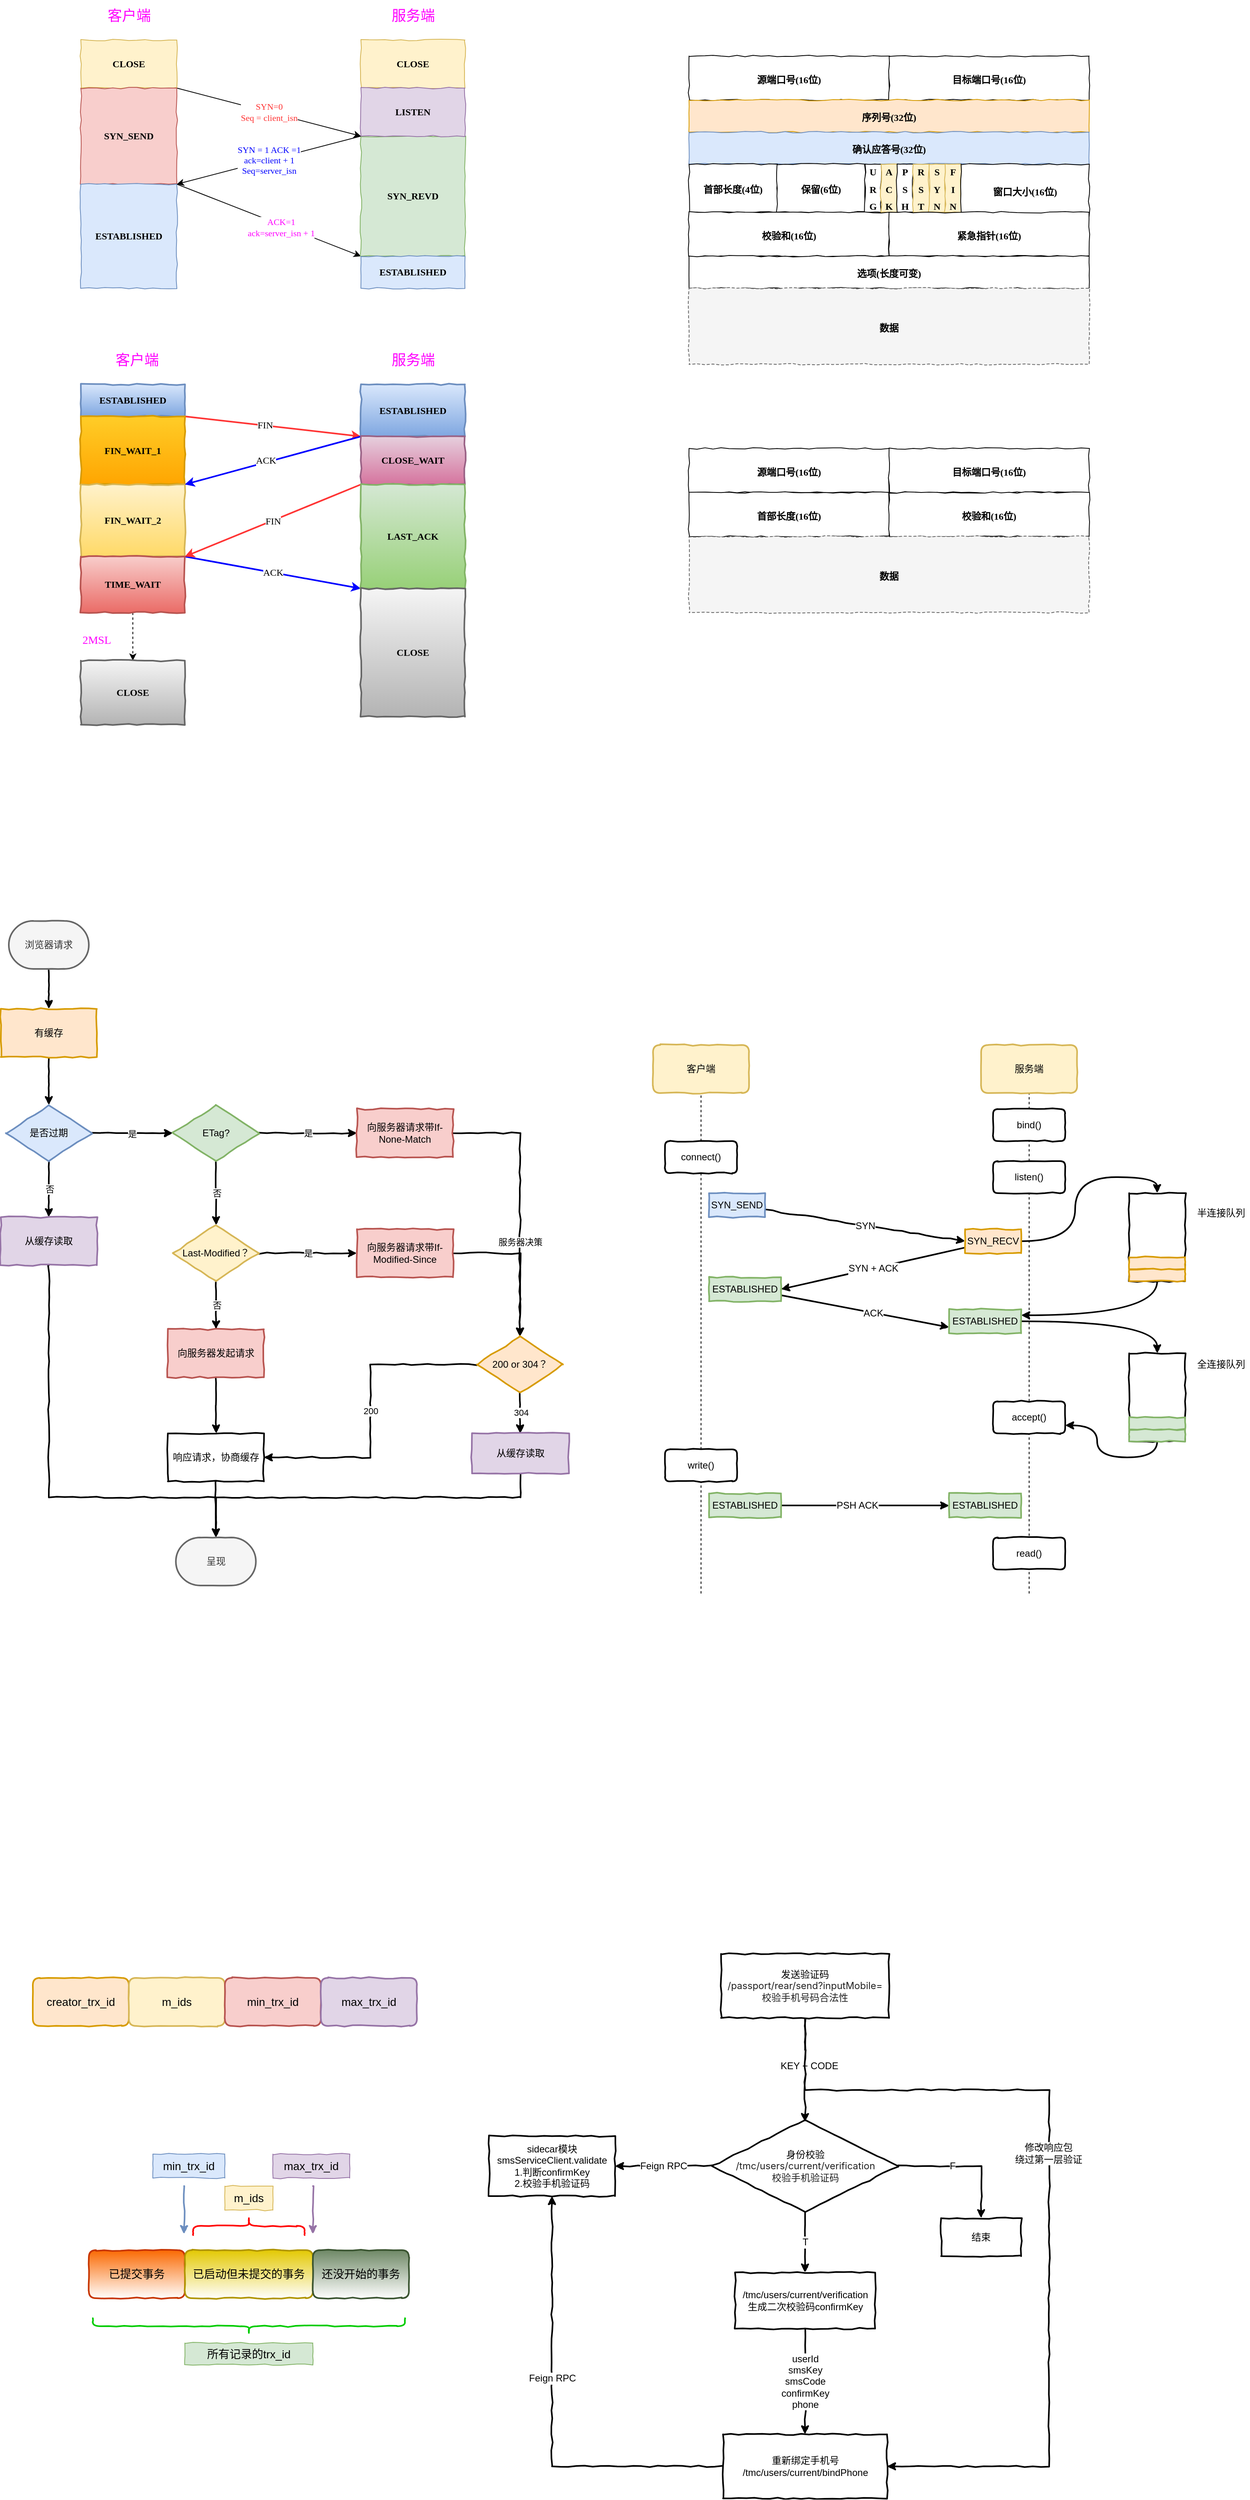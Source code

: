 <mxfile version="20.8.5" type="github">
  <diagram id="wpnwCKBw_cfsAzz8YiA_" name="第 1 页">
    <mxGraphModel dx="1562" dy="957" grid="1" gridSize="10" guides="1" tooltips="1" connect="1" arrows="1" fold="1" page="1" pageScale="1" pageWidth="827" pageHeight="1169" math="0" shadow="0">
      <root>
        <mxCell id="0" />
        <mxCell id="1" parent="0" />
        <mxCell id="eRukNORHkX7waIxp_HxT-9" value="&lt;font color=&quot;#ff3333&quot;&gt;SYN=0&lt;br&gt;Seq = client_isn&lt;/font&gt;" style="rounded=0;orthogonalLoop=1;jettySize=auto;html=1;exitX=1;exitY=1;exitDx=0;exitDy=0;entryX=0;entryY=1;entryDx=0;entryDy=0;fontFamily=Comic Sans MS;" parent="1" source="eRukNORHkX7waIxp_HxT-1" target="eRukNORHkX7waIxp_HxT-7" edge="1">
          <mxGeometry relative="1" as="geometry" />
        </mxCell>
        <mxCell id="eRukNORHkX7waIxp_HxT-1" value="&lt;font face=&quot;Comic Sans MS&quot;&gt;&lt;b&gt;CLOSE&lt;/b&gt;&lt;/font&gt;" style="rounded=0;whiteSpace=wrap;html=1;comic=1;fillColor=#fff2cc;strokeColor=#d6b656;" parent="1" vertex="1">
          <mxGeometry x="150" y="100" width="120" height="60" as="geometry" />
        </mxCell>
        <mxCell id="eRukNORHkX7waIxp_HxT-3" value="&lt;font face=&quot;Comic Sans MS&quot;&gt;&lt;b&gt;SYN_SEND&lt;/b&gt;&lt;/font&gt;" style="rounded=0;whiteSpace=wrap;html=1;comic=1;fillColor=#f8cecc;strokeColor=#b85450;" parent="1" vertex="1">
          <mxGeometry x="150" y="160" width="120" height="120" as="geometry" />
        </mxCell>
        <mxCell id="eRukNORHkX7waIxp_HxT-11" style="edgeStyle=none;rounded=0;orthogonalLoop=1;jettySize=auto;html=1;exitX=1;exitY=0;exitDx=0;exitDy=0;entryX=0;entryY=0;entryDx=0;entryDy=0;fontFamily=Comic Sans MS;" parent="1" source="eRukNORHkX7waIxp_HxT-4" target="eRukNORHkX7waIxp_HxT-8" edge="1">
          <mxGeometry relative="1" as="geometry" />
        </mxCell>
        <mxCell id="eRukNORHkX7waIxp_HxT-12" value="&lt;font color=&quot;#ff00ff&quot;&gt;ACK=1&lt;br&gt;ack=server_isn + 1&lt;/font&gt;" style="edgeLabel;html=1;align=center;verticalAlign=middle;resizable=0;points=[];fontFamily=Comic Sans MS;" parent="eRukNORHkX7waIxp_HxT-11" vertex="1" connectable="0">
          <mxGeometry x="0.132" y="-3" relative="1" as="geometry">
            <mxPoint as="offset" />
          </mxGeometry>
        </mxCell>
        <mxCell id="eRukNORHkX7waIxp_HxT-4" value="&lt;font face=&quot;Comic Sans MS&quot;&gt;&lt;b&gt;ESTABLISHED&lt;/b&gt;&lt;/font&gt;" style="rounded=0;whiteSpace=wrap;html=1;comic=1;fillColor=#dae8fc;strokeColor=#6c8ebf;" parent="1" vertex="1">
          <mxGeometry x="150" y="280" width="120" height="130" as="geometry" />
        </mxCell>
        <mxCell id="eRukNORHkX7waIxp_HxT-5" value="&lt;font face=&quot;Comic Sans MS&quot;&gt;&lt;b&gt;CLOSE&lt;/b&gt;&lt;/font&gt;" style="rounded=0;whiteSpace=wrap;html=1;comic=1;fillColor=#fff2cc;strokeColor=#d6b656;" parent="1" vertex="1">
          <mxGeometry x="500" y="100" width="130" height="60" as="geometry" />
        </mxCell>
        <mxCell id="eRukNORHkX7waIxp_HxT-6" value="&lt;font face=&quot;Comic Sans MS&quot;&gt;&lt;b&gt;SYN_REVD&lt;/b&gt;&lt;/font&gt;" style="rounded=0;whiteSpace=wrap;html=1;comic=1;fillColor=#d5e8d4;strokeColor=#82b366;" parent="1" vertex="1">
          <mxGeometry x="500" y="220" width="130" height="150" as="geometry" />
        </mxCell>
        <mxCell id="eRukNORHkX7waIxp_HxT-10" value="&lt;font color=&quot;#0000ff&quot;&gt;SYN = 1 ACK =1&lt;br&gt;ack=client + 1&lt;br&gt;Seq=server_isn&lt;/font&gt;" style="edgeStyle=none;rounded=0;orthogonalLoop=1;jettySize=auto;html=1;exitX=0;exitY=1;exitDx=0;exitDy=0;entryX=1;entryY=0;entryDx=0;entryDy=0;fontFamily=Comic Sans MS;" parent="1" source="eRukNORHkX7waIxp_HxT-7" target="eRukNORHkX7waIxp_HxT-4" edge="1">
          <mxGeometry relative="1" as="geometry" />
        </mxCell>
        <mxCell id="eRukNORHkX7waIxp_HxT-7" value="&lt;font face=&quot;Comic Sans MS&quot;&gt;&lt;b&gt;LISTEN&lt;/b&gt;&lt;/font&gt;" style="rounded=0;whiteSpace=wrap;html=1;comic=1;fillColor=#e1d5e7;strokeColor=#9673a6;" parent="1" vertex="1">
          <mxGeometry x="500" y="160" width="130" height="60" as="geometry" />
        </mxCell>
        <mxCell id="eRukNORHkX7waIxp_HxT-8" value="&lt;font face=&quot;Comic Sans MS&quot;&gt;&lt;b&gt;ESTABLISHED&lt;/b&gt;&lt;/font&gt;" style="rounded=0;whiteSpace=wrap;html=1;comic=1;fillColor=#dae8fc;strokeColor=#6c8ebf;" parent="1" vertex="1">
          <mxGeometry x="500" y="370" width="130" height="40" as="geometry" />
        </mxCell>
        <mxCell id="eRukNORHkX7waIxp_HxT-13" style="edgeStyle=none;rounded=0;orthogonalLoop=1;jettySize=auto;html=1;exitX=1;exitY=0.5;exitDx=0;exitDy=0;fontFamily=Comic Sans MS;" parent="1" source="eRukNORHkX7waIxp_HxT-6" target="eRukNORHkX7waIxp_HxT-6" edge="1">
          <mxGeometry relative="1" as="geometry" />
        </mxCell>
        <mxCell id="eRukNORHkX7waIxp_HxT-14" value="&lt;font style=&quot;font-size: 18px;&quot;&gt;客户端&lt;/font&gt;" style="text;html=1;align=center;verticalAlign=middle;resizable=0;points=[];autosize=1;strokeColor=none;fillColor=none;fontFamily=Comic Sans MS;fontColor=#FF00FF;" parent="1" vertex="1">
          <mxGeometry x="170" y="50" width="80" height="40" as="geometry" />
        </mxCell>
        <mxCell id="eRukNORHkX7waIxp_HxT-15" value="&lt;font style=&quot;font-size: 18px;&quot;&gt;服务端&lt;/font&gt;" style="text;html=1;align=center;verticalAlign=middle;resizable=0;points=[];autosize=1;strokeColor=none;fillColor=none;fontFamily=Comic Sans MS;fontColor=#FF00FF;" parent="1" vertex="1">
          <mxGeometry x="525" y="50" width="80" height="40" as="geometry" />
        </mxCell>
        <mxCell id="eRukNORHkX7waIxp_HxT-16" value="&lt;font color=&quot;#000000&quot;&gt;&lt;span style=&quot;font-size: 12px;&quot;&gt;&lt;b&gt;源端口号(16位)&lt;/b&gt;&lt;/span&gt;&lt;/font&gt;" style="rounded=0;whiteSpace=wrap;html=1;comic=1;fontFamily=Comic Sans MS;fontSize=18;fontColor=#FF00FF;" parent="1" vertex="1">
          <mxGeometry x="910" y="120" width="250" height="55" as="geometry" />
        </mxCell>
        <mxCell id="eRukNORHkX7waIxp_HxT-18" value="&lt;font color=&quot;#000000&quot;&gt;&lt;span style=&quot;font-size: 12px;&quot;&gt;&lt;b&gt;目标端口号(16位)&lt;/b&gt;&lt;/span&gt;&lt;/font&gt;" style="rounded=0;whiteSpace=wrap;html=1;comic=1;fontFamily=Comic Sans MS;fontSize=18;fontColor=#FF00FF;" parent="1" vertex="1">
          <mxGeometry x="1160" y="120" width="250" height="55" as="geometry" />
        </mxCell>
        <mxCell id="eRukNORHkX7waIxp_HxT-19" value="&lt;font color=&quot;#000000&quot;&gt;&lt;span style=&quot;font-size: 12px;&quot;&gt;&lt;b&gt;序列号(32位)&lt;/b&gt;&lt;/span&gt;&lt;/font&gt;" style="rounded=0;whiteSpace=wrap;html=1;comic=1;fontFamily=Comic Sans MS;fontSize=18;fillColor=#ffe6cc;strokeColor=#d79b00;" parent="1" vertex="1">
          <mxGeometry x="910" y="175" width="500" height="40" as="geometry" />
        </mxCell>
        <mxCell id="eRukNORHkX7waIxp_HxT-20" value="&lt;font color=&quot;#000000&quot;&gt;&lt;span style=&quot;font-size: 12px;&quot;&gt;&lt;b&gt;确认应答号(32位)&lt;/b&gt;&lt;/span&gt;&lt;/font&gt;" style="rounded=0;whiteSpace=wrap;html=1;comic=1;fontFamily=Comic Sans MS;fontSize=18;fillColor=#dae8fc;strokeColor=#6c8ebf;" parent="1" vertex="1">
          <mxGeometry x="910" y="215" width="500" height="40" as="geometry" />
        </mxCell>
        <mxCell id="eRukNORHkX7waIxp_HxT-21" value="&lt;font color=&quot;#000000&quot;&gt;&lt;span style=&quot;font-size: 12px;&quot;&gt;&lt;b&gt;首部长度(4位)&lt;/b&gt;&lt;/span&gt;&lt;/font&gt;" style="rounded=0;whiteSpace=wrap;html=1;comic=1;fontFamily=Comic Sans MS;fontSize=18;fontColor=#FF00FF;" parent="1" vertex="1">
          <mxGeometry x="910" y="255" width="110" height="60" as="geometry" />
        </mxCell>
        <mxCell id="eRukNORHkX7waIxp_HxT-22" value="&lt;font color=&quot;#000000&quot;&gt;&lt;span style=&quot;font-size: 12px;&quot;&gt;&lt;b&gt;保留(6位)&lt;/b&gt;&lt;/span&gt;&lt;/font&gt;" style="rounded=0;whiteSpace=wrap;html=1;comic=1;fontFamily=Comic Sans MS;fontSize=18;fontColor=#FF00FF;" parent="1" vertex="1">
          <mxGeometry x="1020" y="255" width="110" height="60" as="geometry" />
        </mxCell>
        <mxCell id="eRukNORHkX7waIxp_HxT-23" value="&lt;font color=&quot;#000000&quot;&gt;&lt;span style=&quot;font-size: 12px;&quot;&gt;&lt;b&gt;U&lt;br&gt;R&lt;br&gt;G&lt;/b&gt;&lt;/span&gt;&lt;/font&gt;" style="rounded=0;whiteSpace=wrap;html=1;comic=1;fontFamily=Comic Sans MS;fontSize=18;fontColor=#FF00FF;" parent="1" vertex="1">
          <mxGeometry x="1130" y="255" width="20" height="60" as="geometry" />
        </mxCell>
        <mxCell id="eRukNORHkX7waIxp_HxT-24" value="&lt;font color=&quot;#000000&quot;&gt;&lt;span style=&quot;font-size: 12px;&quot;&gt;&lt;b&gt;A&lt;br&gt;C&lt;br&gt;K&lt;br&gt;&lt;/b&gt;&lt;/span&gt;&lt;/font&gt;" style="rounded=0;whiteSpace=wrap;html=1;comic=1;fontFamily=Comic Sans MS;fontSize=18;fillColor=#fff2cc;strokeColor=#d6b656;" parent="1" vertex="1">
          <mxGeometry x="1150" y="255" width="20" height="60" as="geometry" />
        </mxCell>
        <mxCell id="eRukNORHkX7waIxp_HxT-25" value="&lt;font color=&quot;#000000&quot;&gt;&lt;span style=&quot;font-size: 12px;&quot;&gt;&lt;b&gt;P&lt;br&gt;S&lt;br&gt;H&lt;br&gt;&lt;/b&gt;&lt;/span&gt;&lt;/font&gt;" style="rounded=0;whiteSpace=wrap;html=1;comic=1;fontFamily=Comic Sans MS;fontSize=18;fontColor=#FF00FF;" parent="1" vertex="1">
          <mxGeometry x="1170" y="255" width="20" height="60" as="geometry" />
        </mxCell>
        <mxCell id="eRukNORHkX7waIxp_HxT-26" value="&lt;font color=&quot;#000000&quot;&gt;&lt;span style=&quot;font-size: 12px;&quot;&gt;&lt;b&gt;R&lt;br&gt;S&lt;br&gt;T&lt;br&gt;&lt;/b&gt;&lt;/span&gt;&lt;/font&gt;" style="rounded=0;whiteSpace=wrap;html=1;comic=1;fontFamily=Comic Sans MS;fontSize=18;fillColor=#fff2cc;strokeColor=#d6b656;" parent="1" vertex="1">
          <mxGeometry x="1190" y="255" width="20" height="60" as="geometry" />
        </mxCell>
        <mxCell id="eRukNORHkX7waIxp_HxT-27" value="&lt;font color=&quot;#000000&quot;&gt;&lt;span style=&quot;font-size: 12px;&quot;&gt;&lt;b&gt;S&lt;br&gt;Y&lt;br&gt;N&lt;br&gt;&lt;/b&gt;&lt;/span&gt;&lt;/font&gt;" style="rounded=0;whiteSpace=wrap;html=1;comic=1;fontFamily=Comic Sans MS;fontSize=18;fillColor=#fff2cc;strokeColor=#d6b656;" parent="1" vertex="1">
          <mxGeometry x="1210" y="255" width="20" height="60" as="geometry" />
        </mxCell>
        <mxCell id="eRukNORHkX7waIxp_HxT-28" value="&lt;font color=&quot;#000000&quot;&gt;&lt;span style=&quot;font-size: 12px;&quot;&gt;&lt;b&gt;F&lt;br&gt;I&lt;br&gt;N&lt;br&gt;&lt;/b&gt;&lt;/span&gt;&lt;/font&gt;" style="rounded=0;whiteSpace=wrap;html=1;comic=1;fontFamily=Comic Sans MS;fontSize=18;fillColor=#fff2cc;strokeColor=#d6b656;" parent="1" vertex="1">
          <mxGeometry x="1230" y="255" width="20" height="60" as="geometry" />
        </mxCell>
        <mxCell id="eRukNORHkX7waIxp_HxT-29" value="&lt;font color=&quot;#000000&quot;&gt;&lt;span style=&quot;font-size: 12px;&quot;&gt;&lt;b&gt;窗口大小(16位)&lt;/b&gt;&lt;/span&gt;&lt;/font&gt;" style="rounded=0;whiteSpace=wrap;html=1;comic=1;fontFamily=Comic Sans MS;fontSize=18;fontColor=#FF00FF;" parent="1" vertex="1">
          <mxGeometry x="1250" y="255" width="160" height="65" as="geometry" />
        </mxCell>
        <mxCell id="eRukNORHkX7waIxp_HxT-30" value="&lt;font color=&quot;#000000&quot;&gt;&lt;span style=&quot;font-size: 12px;&quot;&gt;&lt;b&gt;校验和(16位)&lt;/b&gt;&lt;/span&gt;&lt;/font&gt;" style="rounded=0;whiteSpace=wrap;html=1;comic=1;fontFamily=Comic Sans MS;fontSize=18;fontColor=#FF00FF;" parent="1" vertex="1">
          <mxGeometry x="910" y="315" width="250" height="55" as="geometry" />
        </mxCell>
        <mxCell id="eRukNORHkX7waIxp_HxT-31" value="&lt;font color=&quot;#000000&quot;&gt;&lt;span style=&quot;font-size: 12px;&quot;&gt;&lt;b&gt;紧急指针(16位)&lt;/b&gt;&lt;/span&gt;&lt;/font&gt;" style="rounded=0;whiteSpace=wrap;html=1;comic=1;fontFamily=Comic Sans MS;fontSize=18;fontColor=#FF00FF;" parent="1" vertex="1">
          <mxGeometry x="1160" y="315" width="250" height="55" as="geometry" />
        </mxCell>
        <mxCell id="eRukNORHkX7waIxp_HxT-33" value="&lt;font color=&quot;#000000&quot;&gt;&lt;span style=&quot;font-size: 12px;&quot;&gt;&lt;b&gt;选项(长度可变)&lt;/b&gt;&lt;/span&gt;&lt;/font&gt;" style="rounded=0;whiteSpace=wrap;html=1;comic=1;fontFamily=Comic Sans MS;fontSize=18;fontColor=#FF00FF;" parent="1" vertex="1">
          <mxGeometry x="910" y="370" width="500" height="40" as="geometry" />
        </mxCell>
        <mxCell id="eRukNORHkX7waIxp_HxT-34" value="&lt;font color=&quot;#000000&quot;&gt;&lt;span style=&quot;font-size: 12px;&quot;&gt;&lt;b&gt;数据&lt;/b&gt;&lt;/span&gt;&lt;/font&gt;" style="rounded=0;whiteSpace=wrap;html=1;comic=1;fontFamily=Comic Sans MS;fontSize=18;dashed=1;fillColor=#f5f5f5;strokeColor=#666666;fontColor=#333333;" parent="1" vertex="1">
          <mxGeometry x="910" y="410" width="500" height="95" as="geometry" />
        </mxCell>
        <mxCell id="eRukNORHkX7waIxp_HxT-35" value="&lt;font face=&quot;Comic Sans MS&quot;&gt;&lt;b&gt;ESTABLISHED&lt;/b&gt;&lt;/font&gt;" style="rounded=0;whiteSpace=wrap;html=1;comic=1;fillColor=#dae8fc;strokeColor=#6c8ebf;gradientColor=#7ea6e0;strokeWidth=2;" parent="1" vertex="1">
          <mxGeometry x="150" y="530" width="130" height="40" as="geometry" />
        </mxCell>
        <mxCell id="eRukNORHkX7waIxp_HxT-44" style="edgeStyle=none;rounded=0;orthogonalLoop=1;jettySize=auto;html=1;exitX=1;exitY=0;exitDx=0;exitDy=0;entryX=0;entryY=0;entryDx=0;entryDy=0;fontFamily=Comic Sans MS;fontSize=12;fontColor=#000000;strokeColor=#FF3333;strokeWidth=2;" parent="1" source="eRukNORHkX7waIxp_HxT-36" target="eRukNORHkX7waIxp_HxT-41" edge="1">
          <mxGeometry relative="1" as="geometry" />
        </mxCell>
        <mxCell id="eRukNORHkX7waIxp_HxT-45" value="FIN" style="edgeLabel;html=1;align=center;verticalAlign=middle;resizable=0;points=[];fontSize=12;fontFamily=Comic Sans MS;fontColor=#000000;" parent="eRukNORHkX7waIxp_HxT-44" vertex="1" connectable="0">
          <mxGeometry x="-0.114" y="-3" relative="1" as="geometry">
            <mxPoint x="3" y="-3" as="offset" />
          </mxGeometry>
        </mxCell>
        <mxCell id="eRukNORHkX7waIxp_HxT-36" value="&lt;font face=&quot;Comic Sans MS&quot;&gt;&lt;b&gt;FIN_WAIT_1&lt;/b&gt;&lt;/font&gt;" style="rounded=0;whiteSpace=wrap;html=1;comic=1;fillColor=#ffcd28;strokeColor=#d79b00;gradientColor=#ffa500;strokeWidth=2;" parent="1" vertex="1">
          <mxGeometry x="150" y="570" width="130" height="85" as="geometry" />
        </mxCell>
        <mxCell id="eRukNORHkX7waIxp_HxT-37" value="&lt;font face=&quot;Comic Sans MS&quot;&gt;&lt;b&gt;FIN_WAIT_2&lt;/b&gt;&lt;/font&gt;" style="rounded=0;whiteSpace=wrap;html=1;comic=1;fillColor=#fff2cc;strokeColor=#d6b656;gradientColor=#ffd966;strokeWidth=2;" parent="1" vertex="1">
          <mxGeometry x="150" y="655" width="130" height="90" as="geometry" />
        </mxCell>
        <mxCell id="eRukNORHkX7waIxp_HxT-50" style="edgeStyle=none;rounded=0;orthogonalLoop=1;jettySize=auto;html=1;exitX=1;exitY=0;exitDx=0;exitDy=0;entryX=0;entryY=0;entryDx=0;entryDy=0;fontFamily=Comic Sans MS;fontSize=12;fontColor=#000000;strokeColor=#0000FF;strokeWidth=2;" parent="1" source="eRukNORHkX7waIxp_HxT-38" target="eRukNORHkX7waIxp_HxT-43" edge="1">
          <mxGeometry relative="1" as="geometry">
            <Array as="points">
              <mxPoint x="390" y="765" />
            </Array>
          </mxGeometry>
        </mxCell>
        <mxCell id="eRukNORHkX7waIxp_HxT-51" value="ACK" style="edgeLabel;html=1;align=center;verticalAlign=middle;resizable=0;points=[];fontSize=12;fontFamily=Comic Sans MS;fontColor=#000000;" parent="eRukNORHkX7waIxp_HxT-50" vertex="1" connectable="0">
          <mxGeometry x="0.262" y="-3" relative="1" as="geometry">
            <mxPoint x="-28" y="-8" as="offset" />
          </mxGeometry>
        </mxCell>
        <mxCell id="eRukNORHkX7waIxp_HxT-52" style="edgeStyle=none;rounded=0;orthogonalLoop=1;jettySize=auto;html=1;exitX=0.5;exitY=1;exitDx=0;exitDy=0;entryX=0.5;entryY=0;entryDx=0;entryDy=0;fontFamily=Comic Sans MS;fontSize=12;fontColor=#000000;dashed=1;" parent="1" source="eRukNORHkX7waIxp_HxT-38" target="eRukNORHkX7waIxp_HxT-39" edge="1">
          <mxGeometry relative="1" as="geometry">
            <Array as="points">
              <mxPoint x="215" y="855" />
            </Array>
          </mxGeometry>
        </mxCell>
        <mxCell id="eRukNORHkX7waIxp_HxT-38" value="&lt;font face=&quot;Comic Sans MS&quot;&gt;&lt;b&gt;TIME_WAIT&lt;/b&gt;&lt;/font&gt;" style="rounded=0;whiteSpace=wrap;html=1;comic=1;fillColor=#f8cecc;strokeColor=#b85450;gradientColor=#ea6b66;strokeWidth=2;" parent="1" vertex="1">
          <mxGeometry x="150" y="745" width="130" height="70" as="geometry" />
        </mxCell>
        <mxCell id="eRukNORHkX7waIxp_HxT-39" value="&lt;font face=&quot;Comic Sans MS&quot;&gt;&lt;b&gt;CLOSE&lt;/b&gt;&lt;/font&gt;" style="rounded=0;whiteSpace=wrap;html=1;comic=1;fillColor=#f5f5f5;strokeColor=#666666;gradientColor=#b3b3b3;strokeWidth=2;" parent="1" vertex="1">
          <mxGeometry x="150" y="875" width="130" height="80" as="geometry" />
        </mxCell>
        <mxCell id="eRukNORHkX7waIxp_HxT-40" value="&lt;font face=&quot;Comic Sans MS&quot;&gt;&lt;b&gt;ESTABLISHED&lt;/b&gt;&lt;/font&gt;" style="rounded=0;whiteSpace=wrap;html=1;comic=1;fillColor=#dae8fc;strokeColor=#6c8ebf;gradientColor=#7ea6e0;strokeWidth=2;" parent="1" vertex="1">
          <mxGeometry x="500" y="530" width="130" height="65" as="geometry" />
        </mxCell>
        <mxCell id="eRukNORHkX7waIxp_HxT-46" style="edgeStyle=none;rounded=0;orthogonalLoop=1;jettySize=auto;html=1;exitX=0;exitY=0;exitDx=0;exitDy=0;entryX=1;entryY=0;entryDx=0;entryDy=0;fontFamily=Comic Sans MS;fontSize=12;fontColor=#000000;strokeColor=#0000FF;strokeWidth=2;" parent="1" source="eRukNORHkX7waIxp_HxT-41" target="eRukNORHkX7waIxp_HxT-37" edge="1">
          <mxGeometry relative="1" as="geometry" />
        </mxCell>
        <mxCell id="eRukNORHkX7waIxp_HxT-47" value="ACK" style="edgeLabel;html=1;align=center;verticalAlign=middle;resizable=0;points=[];fontSize=12;fontFamily=Comic Sans MS;fontColor=#000000;" parent="eRukNORHkX7waIxp_HxT-46" vertex="1" connectable="0">
          <mxGeometry x="0.202" y="2" relative="1" as="geometry">
            <mxPoint x="12" y="-8" as="offset" />
          </mxGeometry>
        </mxCell>
        <mxCell id="eRukNORHkX7waIxp_HxT-41" value="&lt;font face=&quot;Comic Sans MS&quot;&gt;&lt;b&gt;CLOSE_WAIT&lt;/b&gt;&lt;/font&gt;" style="rounded=0;whiteSpace=wrap;html=1;comic=1;fillColor=#e6d0de;strokeColor=#996185;gradientColor=#d5739d;strokeWidth=2;" parent="1" vertex="1">
          <mxGeometry x="500" y="595" width="130" height="60" as="geometry" />
        </mxCell>
        <mxCell id="eRukNORHkX7waIxp_HxT-48" style="edgeStyle=none;rounded=0;orthogonalLoop=1;jettySize=auto;html=1;exitX=0;exitY=0;exitDx=0;exitDy=0;entryX=1;entryY=0;entryDx=0;entryDy=0;fontFamily=Comic Sans MS;fontSize=12;fontColor=#000000;strokeColor=#FF3333;strokeWidth=2;" parent="1" source="eRukNORHkX7waIxp_HxT-42" target="eRukNORHkX7waIxp_HxT-38" edge="1">
          <mxGeometry relative="1" as="geometry" />
        </mxCell>
        <mxCell id="eRukNORHkX7waIxp_HxT-49" value="FIN" style="edgeLabel;html=1;align=center;verticalAlign=middle;resizable=0;points=[];fontSize=12;fontFamily=Comic Sans MS;fontColor=#000000;" parent="eRukNORHkX7waIxp_HxT-48" vertex="1" connectable="0">
          <mxGeometry x="0.13" y="4" relative="1" as="geometry">
            <mxPoint x="13" y="-9" as="offset" />
          </mxGeometry>
        </mxCell>
        <mxCell id="eRukNORHkX7waIxp_HxT-42" value="&lt;font face=&quot;Comic Sans MS&quot;&gt;&lt;b&gt;LAST_ACK&lt;/b&gt;&lt;/font&gt;" style="rounded=0;whiteSpace=wrap;html=1;comic=1;fillColor=#d5e8d4;strokeColor=#82b366;gradientColor=#97d077;strokeWidth=2;" parent="1" vertex="1">
          <mxGeometry x="500" y="655" width="130" height="130" as="geometry" />
        </mxCell>
        <mxCell id="eRukNORHkX7waIxp_HxT-43" value="&lt;font face=&quot;Comic Sans MS&quot;&gt;&lt;b&gt;CLOSE&lt;/b&gt;&lt;/font&gt;" style="rounded=0;whiteSpace=wrap;html=1;comic=1;fillColor=#f5f5f5;strokeColor=#666666;gradientColor=#b3b3b3;strokeWidth=2;" parent="1" vertex="1">
          <mxGeometry x="500" y="785" width="130" height="160" as="geometry" />
        </mxCell>
        <mxCell id="eRukNORHkX7waIxp_HxT-53" value="&lt;font style=&quot;font-size: 14px;&quot; color=&quot;#ff00ff&quot;&gt;2MSL&lt;/font&gt;" style="text;html=1;strokeColor=none;fillColor=none;align=center;verticalAlign=middle;whiteSpace=wrap;rounded=0;dashed=1;comic=1;fontFamily=Comic Sans MS;fontSize=12;fontColor=#000000;" parent="1" vertex="1">
          <mxGeometry x="140" y="835" width="60" height="30" as="geometry" />
        </mxCell>
        <mxCell id="eRukNORHkX7waIxp_HxT-55" value="&lt;font style=&quot;font-size: 18px;&quot;&gt;客户端&lt;/font&gt;" style="text;html=1;align=center;verticalAlign=middle;resizable=0;points=[];autosize=1;strokeColor=none;fillColor=none;fontFamily=Comic Sans MS;fontColor=#FF00FF;" parent="1" vertex="1">
          <mxGeometry x="180" y="480" width="80" height="40" as="geometry" />
        </mxCell>
        <mxCell id="eRukNORHkX7waIxp_HxT-56" value="&lt;font style=&quot;font-size: 18px;&quot;&gt;服务端&lt;/font&gt;" style="text;html=1;align=center;verticalAlign=middle;resizable=0;points=[];autosize=1;strokeColor=none;fillColor=none;fontFamily=Comic Sans MS;fontColor=#FF00FF;" parent="1" vertex="1">
          <mxGeometry x="525" y="480" width="80" height="40" as="geometry" />
        </mxCell>
        <mxCell id="v1MsukINYsDNgtoEmBJQ-3" style="edgeStyle=orthogonalEdgeStyle;rounded=0;orthogonalLoop=1;jettySize=auto;html=1;exitX=0.5;exitY=1;exitDx=0;exitDy=0;exitPerimeter=0;strokeWidth=2;comic=1;" parent="1" source="v1MsukINYsDNgtoEmBJQ-2" edge="1">
          <mxGeometry relative="1" as="geometry">
            <mxPoint x="110" y="1310" as="targetPoint" />
          </mxGeometry>
        </mxCell>
        <mxCell id="v1MsukINYsDNgtoEmBJQ-2" value="浏览器请求" style="strokeWidth=2;html=1;shape=mxgraph.flowchart.terminator;whiteSpace=wrap;comic=1;sketch=0;fillColor=#f5f5f5;fontColor=#333333;strokeColor=#666666;" parent="1" vertex="1">
          <mxGeometry x="60" y="1200" width="100" height="60" as="geometry" />
        </mxCell>
        <mxCell id="v1MsukINYsDNgtoEmBJQ-5" style="edgeStyle=orthogonalEdgeStyle;rounded=0;comic=1;orthogonalLoop=1;jettySize=auto;html=1;exitX=0.5;exitY=1;exitDx=0;exitDy=0;strokeWidth=2;" parent="1" source="v1MsukINYsDNgtoEmBJQ-4" edge="1">
          <mxGeometry relative="1" as="geometry">
            <mxPoint x="110" y="1430" as="targetPoint" />
          </mxGeometry>
        </mxCell>
        <mxCell id="v1MsukINYsDNgtoEmBJQ-4" value="有缓存" style="rounded=0;whiteSpace=wrap;html=1;comic=1;sketch=0;strokeWidth=2;fillColor=#ffe6cc;strokeColor=#d79b00;" parent="1" vertex="1">
          <mxGeometry x="50" y="1310" width="120" height="60" as="geometry" />
        </mxCell>
        <mxCell id="v1MsukINYsDNgtoEmBJQ-7" value="否" style="edgeStyle=orthogonalEdgeStyle;rounded=0;comic=1;orthogonalLoop=1;jettySize=auto;html=1;exitX=0.5;exitY=1;exitDx=0;exitDy=0;exitPerimeter=0;strokeWidth=2;" parent="1" source="v1MsukINYsDNgtoEmBJQ-6" edge="1">
          <mxGeometry relative="1" as="geometry">
            <mxPoint x="110" y="1570" as="targetPoint" />
          </mxGeometry>
        </mxCell>
        <mxCell id="v1MsukINYsDNgtoEmBJQ-9" value="是" style="edgeStyle=orthogonalEdgeStyle;rounded=0;comic=1;orthogonalLoop=1;jettySize=auto;html=1;exitX=1;exitY=0.5;exitDx=0;exitDy=0;exitPerimeter=0;strokeWidth=2;" parent="1" source="v1MsukINYsDNgtoEmBJQ-6" edge="1">
          <mxGeometry relative="1" as="geometry">
            <mxPoint x="265" y="1465" as="targetPoint" />
          </mxGeometry>
        </mxCell>
        <mxCell id="v1MsukINYsDNgtoEmBJQ-6" value="是否过期" style="strokeWidth=2;html=1;shape=mxgraph.flowchart.decision;whiteSpace=wrap;comic=1;sketch=0;fillColor=#dae8fc;strokeColor=#6c8ebf;" parent="1" vertex="1">
          <mxGeometry x="56.25" y="1430" width="107.5" height="70" as="geometry" />
        </mxCell>
        <mxCell id="v1MsukINYsDNgtoEmBJQ-36" style="edgeStyle=orthogonalEdgeStyle;rounded=0;comic=1;orthogonalLoop=1;jettySize=auto;html=1;entryX=0.5;entryY=0;entryDx=0;entryDy=0;entryPerimeter=0;strokeWidth=2;" parent="1" source="v1MsukINYsDNgtoEmBJQ-8" target="v1MsukINYsDNgtoEmBJQ-35" edge="1">
          <mxGeometry relative="1" as="geometry">
            <Array as="points">
              <mxPoint x="110" y="1920" />
              <mxPoint x="319" y="1920" />
            </Array>
          </mxGeometry>
        </mxCell>
        <mxCell id="v1MsukINYsDNgtoEmBJQ-8" value="从缓存读取" style="rounded=0;whiteSpace=wrap;html=1;comic=1;sketch=0;strokeWidth=2;fillColor=#e1d5e7;strokeColor=#9673a6;" parent="1" vertex="1">
          <mxGeometry x="50" y="1570" width="120" height="60" as="geometry" />
        </mxCell>
        <mxCell id="v1MsukINYsDNgtoEmBJQ-11" value="否" style="edgeStyle=orthogonalEdgeStyle;rounded=0;comic=1;orthogonalLoop=1;jettySize=auto;html=1;exitX=0.5;exitY=1;exitDx=0;exitDy=0;exitPerimeter=0;strokeWidth=2;" parent="1" source="v1MsukINYsDNgtoEmBJQ-10" edge="1">
          <mxGeometry relative="1" as="geometry">
            <mxPoint x="319" y="1580" as="targetPoint" />
          </mxGeometry>
        </mxCell>
        <mxCell id="v1MsukINYsDNgtoEmBJQ-17" value="是" style="edgeStyle=orthogonalEdgeStyle;rounded=0;comic=1;orthogonalLoop=1;jettySize=auto;html=1;exitX=1;exitY=0.5;exitDx=0;exitDy=0;exitPerimeter=0;strokeWidth=2;" parent="1" source="v1MsukINYsDNgtoEmBJQ-10" edge="1">
          <mxGeometry relative="1" as="geometry">
            <mxPoint x="495" y="1465" as="targetPoint" />
          </mxGeometry>
        </mxCell>
        <mxCell id="v1MsukINYsDNgtoEmBJQ-10" value="ETag?" style="strokeWidth=2;html=1;shape=mxgraph.flowchart.decision;whiteSpace=wrap;comic=1;sketch=0;fillColor=#d5e8d4;strokeColor=#82b366;" parent="1" vertex="1">
          <mxGeometry x="265" y="1430" width="107.5" height="70" as="geometry" />
        </mxCell>
        <mxCell id="v1MsukINYsDNgtoEmBJQ-13" value="否" style="edgeStyle=orthogonalEdgeStyle;rounded=0;comic=1;orthogonalLoop=1;jettySize=auto;html=1;exitX=0.5;exitY=1;exitDx=0;exitDy=0;exitPerimeter=0;strokeWidth=2;" parent="1" source="v1MsukINYsDNgtoEmBJQ-12" edge="1">
          <mxGeometry relative="1" as="geometry">
            <mxPoint x="319" y="1710" as="targetPoint" />
          </mxGeometry>
        </mxCell>
        <mxCell id="v1MsukINYsDNgtoEmBJQ-20" value="是" style="edgeStyle=orthogonalEdgeStyle;rounded=0;comic=1;orthogonalLoop=1;jettySize=auto;html=1;strokeWidth=2;" parent="1" source="v1MsukINYsDNgtoEmBJQ-12" edge="1">
          <mxGeometry relative="1" as="geometry">
            <mxPoint x="495" y="1615" as="targetPoint" />
          </mxGeometry>
        </mxCell>
        <mxCell id="v1MsukINYsDNgtoEmBJQ-12" value="Last-Modified？" style="strokeWidth=2;html=1;shape=mxgraph.flowchart.decision;whiteSpace=wrap;comic=1;sketch=0;fillColor=#fff2cc;strokeColor=#d6b656;" parent="1" vertex="1">
          <mxGeometry x="265" y="1580" width="107.5" height="70" as="geometry" />
        </mxCell>
        <mxCell id="v1MsukINYsDNgtoEmBJQ-15" style="edgeStyle=orthogonalEdgeStyle;rounded=0;comic=1;orthogonalLoop=1;jettySize=auto;html=1;exitX=0.5;exitY=1;exitDx=0;exitDy=0;strokeWidth=2;" parent="1" source="v1MsukINYsDNgtoEmBJQ-14" edge="1">
          <mxGeometry relative="1" as="geometry">
            <mxPoint x="319" y="1840" as="targetPoint" />
          </mxGeometry>
        </mxCell>
        <mxCell id="v1MsukINYsDNgtoEmBJQ-14" value="向服务器发起请求" style="rounded=0;whiteSpace=wrap;html=1;comic=1;sketch=0;strokeWidth=2;fillColor=#f8cecc;strokeColor=#b85450;" parent="1" vertex="1">
          <mxGeometry x="258.75" y="1710" width="120" height="60" as="geometry" />
        </mxCell>
        <mxCell id="v1MsukINYsDNgtoEmBJQ-37" value="" style="edgeStyle=orthogonalEdgeStyle;rounded=0;comic=1;orthogonalLoop=1;jettySize=auto;html=1;strokeWidth=2;" parent="1" source="v1MsukINYsDNgtoEmBJQ-16" target="v1MsukINYsDNgtoEmBJQ-35" edge="1">
          <mxGeometry relative="1" as="geometry" />
        </mxCell>
        <mxCell id="v1MsukINYsDNgtoEmBJQ-16" value="响应请求，协商缓存" style="rounded=0;whiteSpace=wrap;html=1;comic=1;sketch=0;strokeWidth=2;" parent="1" vertex="1">
          <mxGeometry x="258.75" y="1840" width="120" height="60" as="geometry" />
        </mxCell>
        <mxCell id="v1MsukINYsDNgtoEmBJQ-28" style="edgeStyle=orthogonalEdgeStyle;rounded=0;comic=1;orthogonalLoop=1;jettySize=auto;html=1;strokeWidth=2;" parent="1" source="v1MsukINYsDNgtoEmBJQ-18" target="v1MsukINYsDNgtoEmBJQ-24" edge="1">
          <mxGeometry relative="1" as="geometry" />
        </mxCell>
        <mxCell id="v1MsukINYsDNgtoEmBJQ-29" value="服务器决策" style="edgeLabel;html=1;align=center;verticalAlign=middle;resizable=0;points=[];" parent="v1MsukINYsDNgtoEmBJQ-28" vertex="1" connectable="0">
          <mxGeometry x="-0.324" relative="1" as="geometry">
            <mxPoint y="105" as="offset" />
          </mxGeometry>
        </mxCell>
        <mxCell id="v1MsukINYsDNgtoEmBJQ-18" value="向服务器请求带If-None-Match" style="rounded=0;whiteSpace=wrap;html=1;comic=1;sketch=0;strokeWidth=2;fillColor=#f8cecc;strokeColor=#b85450;" parent="1" vertex="1">
          <mxGeometry x="495" y="1435" width="120" height="60" as="geometry" />
        </mxCell>
        <mxCell id="v1MsukINYsDNgtoEmBJQ-26" style="edgeStyle=orthogonalEdgeStyle;rounded=0;comic=1;orthogonalLoop=1;jettySize=auto;html=1;entryX=0.5;entryY=0;entryDx=0;entryDy=0;entryPerimeter=0;strokeWidth=2;" parent="1" source="v1MsukINYsDNgtoEmBJQ-21" target="v1MsukINYsDNgtoEmBJQ-24" edge="1">
          <mxGeometry relative="1" as="geometry" />
        </mxCell>
        <mxCell id="v1MsukINYsDNgtoEmBJQ-21" value="向服务器请求带If-Modified-Since" style="rounded=0;whiteSpace=wrap;html=1;comic=1;sketch=0;strokeWidth=2;fillColor=#f8cecc;strokeColor=#b85450;" parent="1" vertex="1">
          <mxGeometry x="495" y="1585" width="120" height="60" as="geometry" />
        </mxCell>
        <mxCell id="v1MsukINYsDNgtoEmBJQ-30" value="200" style="edgeStyle=orthogonalEdgeStyle;rounded=0;comic=1;orthogonalLoop=1;jettySize=auto;html=1;exitX=0;exitY=0.5;exitDx=0;exitDy=0;exitPerimeter=0;entryX=1;entryY=0.5;entryDx=0;entryDy=0;strokeWidth=2;" parent="1" source="v1MsukINYsDNgtoEmBJQ-24" target="v1MsukINYsDNgtoEmBJQ-16" edge="1">
          <mxGeometry relative="1" as="geometry" />
        </mxCell>
        <mxCell id="v1MsukINYsDNgtoEmBJQ-31" value="304" style="edgeStyle=orthogonalEdgeStyle;rounded=0;comic=1;orthogonalLoop=1;jettySize=auto;html=1;exitX=0.5;exitY=1;exitDx=0;exitDy=0;exitPerimeter=0;strokeWidth=2;" parent="1" source="v1MsukINYsDNgtoEmBJQ-24" edge="1">
          <mxGeometry relative="1" as="geometry">
            <mxPoint x="699" y="1840" as="targetPoint" />
          </mxGeometry>
        </mxCell>
        <mxCell id="v1MsukINYsDNgtoEmBJQ-24" value="200 or 304？" style="strokeWidth=2;html=1;shape=mxgraph.flowchart.decision;whiteSpace=wrap;comic=1;sketch=0;fillColor=#ffe6cc;strokeColor=#d79b00;" parent="1" vertex="1">
          <mxGeometry x="645" y="1719" width="107.5" height="70" as="geometry" />
        </mxCell>
        <mxCell id="v1MsukINYsDNgtoEmBJQ-38" style="edgeStyle=orthogonalEdgeStyle;rounded=0;comic=1;orthogonalLoop=1;jettySize=auto;html=1;entryX=0.5;entryY=0;entryDx=0;entryDy=0;entryPerimeter=0;strokeWidth=2;" parent="1" source="v1MsukINYsDNgtoEmBJQ-32" target="v1MsukINYsDNgtoEmBJQ-35" edge="1">
          <mxGeometry relative="1" as="geometry">
            <Array as="points">
              <mxPoint x="699" y="1920" />
              <mxPoint x="319" y="1920" />
            </Array>
          </mxGeometry>
        </mxCell>
        <mxCell id="v1MsukINYsDNgtoEmBJQ-32" value="从缓存读取" style="rounded=0;whiteSpace=wrap;html=1;comic=1;sketch=0;strokeWidth=2;fillColor=#e1d5e7;strokeColor=#9673a6;" parent="1" vertex="1">
          <mxGeometry x="638.75" y="1840" width="121.25" height="50" as="geometry" />
        </mxCell>
        <mxCell id="v1MsukINYsDNgtoEmBJQ-35" value="呈现" style="strokeWidth=2;html=1;shape=mxgraph.flowchart.terminator;whiteSpace=wrap;comic=1;sketch=0;fillColor=#f5f5f5;fontColor=#333333;strokeColor=#666666;" parent="1" vertex="1">
          <mxGeometry x="268.75" y="1970" width="100" height="60" as="geometry" />
        </mxCell>
        <mxCell id="rAtHA8sB6JJvk7OUTJ3v-1" value="" style="endArrow=none;dashed=1;html=1;rounded=0;startArrow=none;" parent="1" source="rAtHA8sB6JJvk7OUTJ3v-6" edge="1">
          <mxGeometry width="50" height="50" relative="1" as="geometry">
            <mxPoint x="925" y="1875" as="sourcePoint" />
            <mxPoint x="925" y="1415" as="targetPoint" />
          </mxGeometry>
        </mxCell>
        <mxCell id="rAtHA8sB6JJvk7OUTJ3v-2" value="" style="endArrow=none;dashed=1;html=1;rounded=0;startArrow=none;" parent="1" source="rAtHA8sB6JJvk7OUTJ3v-8" edge="1">
          <mxGeometry width="50" height="50" relative="1" as="geometry">
            <mxPoint x="1335" y="1875" as="sourcePoint" />
            <mxPoint x="1335" y="1415" as="targetPoint" />
          </mxGeometry>
        </mxCell>
        <mxCell id="rAtHA8sB6JJvk7OUTJ3v-3" value="客户端" style="rounded=1;whiteSpace=wrap;html=1;comic=1;strokeWidth=2;fillColor=#fff2cc;strokeColor=#d6b656;" parent="1" vertex="1">
          <mxGeometry x="865" y="1355" width="120" height="60" as="geometry" />
        </mxCell>
        <mxCell id="rAtHA8sB6JJvk7OUTJ3v-5" value="服务端" style="rounded=1;whiteSpace=wrap;html=1;comic=1;fontFamily=Helvetica;fontSize=12;strokeColor=#d6b656;strokeWidth=2;fillColor=#fff2cc;" parent="1" vertex="1">
          <mxGeometry x="1275" y="1355" width="120" height="60" as="geometry" />
        </mxCell>
        <mxCell id="rAtHA8sB6JJvk7OUTJ3v-6" value="connect()" style="rounded=1;whiteSpace=wrap;html=1;comic=1;fontFamily=Helvetica;fontSize=12;fontColor=default;strokeColor=default;strokeWidth=2;fillColor=default;" parent="1" vertex="1">
          <mxGeometry x="880" y="1475" width="90" height="40" as="geometry" />
        </mxCell>
        <mxCell id="rAtHA8sB6JJvk7OUTJ3v-7" value="" style="endArrow=none;dashed=1;html=1;rounded=0;" parent="1" target="rAtHA8sB6JJvk7OUTJ3v-6" edge="1">
          <mxGeometry width="50" height="50" relative="1" as="geometry">
            <mxPoint x="925" y="2040" as="sourcePoint" />
            <mxPoint x="925" y="1415" as="targetPoint" />
          </mxGeometry>
        </mxCell>
        <mxCell id="rAtHA8sB6JJvk7OUTJ3v-8" value="bind()" style="rounded=1;whiteSpace=wrap;html=1;comic=1;fontFamily=Helvetica;fontSize=12;fontColor=default;strokeColor=default;strokeWidth=2;fillColor=default;" parent="1" vertex="1">
          <mxGeometry x="1290" y="1435" width="90" height="40" as="geometry" />
        </mxCell>
        <mxCell id="rAtHA8sB6JJvk7OUTJ3v-10" value="" style="endArrow=none;dashed=1;html=1;rounded=0;" parent="1" target="rAtHA8sB6JJvk7OUTJ3v-8" edge="1">
          <mxGeometry width="50" height="50" relative="1" as="geometry">
            <mxPoint x="1335" y="2040" as="sourcePoint" />
            <mxPoint x="1335" y="1415" as="targetPoint" />
          </mxGeometry>
        </mxCell>
        <mxCell id="rAtHA8sB6JJvk7OUTJ3v-32" style="shape=connector;rounded=0;comic=1;orthogonalLoop=1;jettySize=auto;html=1;labelBackgroundColor=default;fontFamily=Helvetica;fontSize=12;fontColor=default;endArrow=classic;strokeColor=default;strokeWidth=2;entryX=0;entryY=0.5;entryDx=0;entryDy=0;" parent="1" source="rAtHA8sB6JJvk7OUTJ3v-11" target="rAtHA8sB6JJvk7OUTJ3v-12" edge="1">
          <mxGeometry relative="1" as="geometry">
            <mxPoint x="1250" y="1600" as="targetPoint" />
          </mxGeometry>
        </mxCell>
        <mxCell id="rAtHA8sB6JJvk7OUTJ3v-36" value="SYN" style="edgeLabel;html=1;align=center;verticalAlign=middle;resizable=0;points=[];fontSize=12;fontFamily=Helvetica;fontColor=default;" parent="rAtHA8sB6JJvk7OUTJ3v-32" vertex="1" connectable="0">
          <mxGeometry x="-0.102" y="5" relative="1" as="geometry">
            <mxPoint x="12" y="7" as="offset" />
          </mxGeometry>
        </mxCell>
        <mxCell id="rAtHA8sB6JJvk7OUTJ3v-11" value="SYN_SEND" style="rounded=0;whiteSpace=wrap;html=1;comic=1;fontFamily=Helvetica;fontSize=12;strokeColor=#6c8ebf;strokeWidth=2;fillColor=#dae8fc;" parent="1" vertex="1">
          <mxGeometry x="935" y="1540" width="70" height="30" as="geometry" />
        </mxCell>
        <mxCell id="rAtHA8sB6JJvk7OUTJ3v-19" style="edgeStyle=orthogonalEdgeStyle;shape=connector;curved=1;rounded=0;comic=1;orthogonalLoop=1;jettySize=auto;html=1;exitX=1;exitY=0.5;exitDx=0;exitDy=0;entryX=0.5;entryY=0;entryDx=0;entryDy=0;labelBackgroundColor=default;fontFamily=Helvetica;fontSize=12;fontColor=default;endArrow=classic;strokeColor=default;strokeWidth=2;" parent="1" source="rAtHA8sB6JJvk7OUTJ3v-12" target="rAtHA8sB6JJvk7OUTJ3v-17" edge="1">
          <mxGeometry relative="1" as="geometry" />
        </mxCell>
        <mxCell id="rAtHA8sB6JJvk7OUTJ3v-33" value="SYN + ACK" style="edgeStyle=none;shape=connector;curved=1;rounded=0;comic=1;orthogonalLoop=1;jettySize=auto;html=1;entryX=1;entryY=0.5;entryDx=0;entryDy=0;labelBackgroundColor=default;fontFamily=Helvetica;fontSize=12;fontColor=default;endArrow=classic;strokeColor=default;strokeWidth=2;" parent="1" source="rAtHA8sB6JJvk7OUTJ3v-12" target="rAtHA8sB6JJvk7OUTJ3v-13" edge="1">
          <mxGeometry relative="1" as="geometry" />
        </mxCell>
        <mxCell id="rAtHA8sB6JJvk7OUTJ3v-12" value="SYN_RECV" style="rounded=0;whiteSpace=wrap;html=1;comic=1;fontFamily=Helvetica;fontSize=12;strokeColor=#d79b00;strokeWidth=2;fillColor=#ffe6cc;" parent="1" vertex="1">
          <mxGeometry x="1255" y="1585" width="70" height="30" as="geometry" />
        </mxCell>
        <mxCell id="rAtHA8sB6JJvk7OUTJ3v-34" value="ACK" style="edgeStyle=none;shape=connector;curved=1;rounded=0;comic=1;orthogonalLoop=1;jettySize=auto;html=1;exitX=1;exitY=0.75;exitDx=0;exitDy=0;entryX=0;entryY=0.75;entryDx=0;entryDy=0;labelBackgroundColor=default;fontFamily=Helvetica;fontSize=12;fontColor=default;endArrow=classic;strokeColor=default;strokeWidth=2;" parent="1" source="rAtHA8sB6JJvk7OUTJ3v-13" target="rAtHA8sB6JJvk7OUTJ3v-14" edge="1">
          <mxGeometry x="0.096" y="-1" relative="1" as="geometry">
            <mxPoint as="offset" />
          </mxGeometry>
        </mxCell>
        <mxCell id="rAtHA8sB6JJvk7OUTJ3v-13" value="ESTABLISHED" style="rounded=0;whiteSpace=wrap;html=1;comic=1;fontFamily=Helvetica;fontSize=12;strokeColor=#82b366;strokeWidth=2;fillColor=#d5e8d4;" parent="1" vertex="1">
          <mxGeometry x="935" y="1645" width="90" height="30" as="geometry" />
        </mxCell>
        <mxCell id="rAtHA8sB6JJvk7OUTJ3v-23" value="" style="edgeStyle=orthogonalEdgeStyle;shape=connector;curved=1;rounded=0;comic=1;orthogonalLoop=1;jettySize=auto;html=1;labelBackgroundColor=default;fontFamily=Helvetica;fontSize=12;fontColor=default;endArrow=classic;strokeColor=default;strokeWidth=2;" parent="1" source="rAtHA8sB6JJvk7OUTJ3v-14" target="rAtHA8sB6JJvk7OUTJ3v-22" edge="1">
          <mxGeometry relative="1" as="geometry" />
        </mxCell>
        <mxCell id="rAtHA8sB6JJvk7OUTJ3v-14" value="ESTABLISHED" style="rounded=0;whiteSpace=wrap;html=1;comic=1;fontFamily=Helvetica;fontSize=12;strokeColor=#82b366;strokeWidth=2;fillColor=#d5e8d4;" parent="1" vertex="1">
          <mxGeometry x="1235" y="1685" width="90" height="30" as="geometry" />
        </mxCell>
        <mxCell id="rAtHA8sB6JJvk7OUTJ3v-9" value="listen()" style="rounded=1;whiteSpace=wrap;html=1;comic=1;fontFamily=Helvetica;fontSize=12;fontColor=default;strokeColor=default;strokeWidth=2;fillColor=default;" parent="1" vertex="1">
          <mxGeometry x="1290" y="1500" width="90" height="40" as="geometry" />
        </mxCell>
        <mxCell id="rAtHA8sB6JJvk7OUTJ3v-21" style="edgeStyle=orthogonalEdgeStyle;shape=connector;curved=1;rounded=0;comic=1;orthogonalLoop=1;jettySize=auto;html=1;entryX=1;entryY=0.25;entryDx=0;entryDy=0;labelBackgroundColor=default;fontFamily=Helvetica;fontSize=12;fontColor=default;endArrow=classic;strokeColor=default;strokeWidth=2;exitX=0.5;exitY=1;exitDx=0;exitDy=0;" parent="1" source="rAtHA8sB6JJvk7OUTJ3v-17" target="rAtHA8sB6JJvk7OUTJ3v-14" edge="1">
          <mxGeometry relative="1" as="geometry" />
        </mxCell>
        <mxCell id="rAtHA8sB6JJvk7OUTJ3v-17" value="" style="whiteSpace=wrap;html=1;rounded=0;comic=1;strokeWidth=2;" parent="1" vertex="1">
          <mxGeometry x="1460" y="1540" width="70" height="110" as="geometry" />
        </mxCell>
        <mxCell id="rAtHA8sB6JJvk7OUTJ3v-25" style="edgeStyle=orthogonalEdgeStyle;shape=connector;curved=1;rounded=0;comic=1;orthogonalLoop=1;jettySize=auto;html=1;entryX=1;entryY=0.75;entryDx=0;entryDy=0;labelBackgroundColor=default;fontFamily=Helvetica;fontSize=12;fontColor=default;endArrow=classic;strokeColor=default;strokeWidth=2;exitX=0.5;exitY=1;exitDx=0;exitDy=0;" parent="1" source="rAtHA8sB6JJvk7OUTJ3v-22" target="rAtHA8sB6JJvk7OUTJ3v-24" edge="1">
          <mxGeometry relative="1" as="geometry" />
        </mxCell>
        <mxCell id="rAtHA8sB6JJvk7OUTJ3v-22" value="" style="whiteSpace=wrap;html=1;rounded=0;comic=1;strokeWidth=2;" parent="1" vertex="1">
          <mxGeometry x="1460" y="1740" width="70" height="110" as="geometry" />
        </mxCell>
        <mxCell id="rAtHA8sB6JJvk7OUTJ3v-24" value="accept()" style="rounded=1;whiteSpace=wrap;html=1;comic=1;fontFamily=Helvetica;fontSize=12;fontColor=default;strokeColor=default;strokeWidth=2;fillColor=default;" parent="1" vertex="1">
          <mxGeometry x="1290" y="1800" width="90" height="40" as="geometry" />
        </mxCell>
        <mxCell id="rAtHA8sB6JJvk7OUTJ3v-28" value="write()" style="rounded=1;whiteSpace=wrap;html=1;comic=1;fontFamily=Helvetica;fontSize=12;fontColor=default;strokeColor=default;strokeWidth=2;fillColor=default;" parent="1" vertex="1">
          <mxGeometry x="880" y="1860" width="90" height="40" as="geometry" />
        </mxCell>
        <mxCell id="rAtHA8sB6JJvk7OUTJ3v-29" value="read()" style="rounded=1;whiteSpace=wrap;html=1;comic=1;fontFamily=Helvetica;fontSize=12;fontColor=default;strokeColor=default;strokeWidth=2;fillColor=default;" parent="1" vertex="1">
          <mxGeometry x="1290" y="1970" width="90" height="40" as="geometry" />
        </mxCell>
        <mxCell id="rAtHA8sB6JJvk7OUTJ3v-35" style="edgeStyle=none;shape=connector;curved=1;rounded=0;comic=1;orthogonalLoop=1;jettySize=auto;html=1;exitX=1;exitY=0.5;exitDx=0;exitDy=0;entryX=0;entryY=0.5;entryDx=0;entryDy=0;labelBackgroundColor=default;fontFamily=Helvetica;fontSize=12;fontColor=default;endArrow=classic;strokeColor=default;strokeWidth=2;" parent="1" source="rAtHA8sB6JJvk7OUTJ3v-30" target="rAtHA8sB6JJvk7OUTJ3v-31" edge="1">
          <mxGeometry relative="1" as="geometry" />
        </mxCell>
        <mxCell id="rAtHA8sB6JJvk7OUTJ3v-37" value="PSH ACK" style="edgeLabel;html=1;align=center;verticalAlign=middle;resizable=0;points=[];fontSize=12;fontFamily=Helvetica;fontColor=default;" parent="rAtHA8sB6JJvk7OUTJ3v-35" vertex="1" connectable="0">
          <mxGeometry x="-0.191" y="-3" relative="1" as="geometry">
            <mxPoint x="10" y="-3" as="offset" />
          </mxGeometry>
        </mxCell>
        <mxCell id="rAtHA8sB6JJvk7OUTJ3v-30" value="ESTABLISHED" style="rounded=0;whiteSpace=wrap;html=1;comic=1;fontFamily=Helvetica;fontSize=12;strokeColor=#82b366;strokeWidth=2;fillColor=#d5e8d4;" parent="1" vertex="1">
          <mxGeometry x="935" y="1915" width="90" height="30" as="geometry" />
        </mxCell>
        <mxCell id="rAtHA8sB6JJvk7OUTJ3v-31" value="ESTABLISHED" style="rounded=0;whiteSpace=wrap;html=1;comic=1;fontFamily=Helvetica;fontSize=12;strokeColor=#82b366;strokeWidth=2;fillColor=#d5e8d4;" parent="1" vertex="1">
          <mxGeometry x="1235" y="1915" width="90" height="30" as="geometry" />
        </mxCell>
        <mxCell id="rAtHA8sB6JJvk7OUTJ3v-38" value="" style="rounded=0;whiteSpace=wrap;html=1;comic=1;fontFamily=Helvetica;fontSize=12;strokeColor=#d79b00;strokeWidth=2;fillColor=#ffe6cc;" parent="1" vertex="1">
          <mxGeometry x="1460" y="1620" width="70" height="15" as="geometry" />
        </mxCell>
        <mxCell id="rAtHA8sB6JJvk7OUTJ3v-39" value="" style="rounded=0;whiteSpace=wrap;html=1;comic=1;fontFamily=Helvetica;fontSize=12;strokeColor=#d79b00;strokeWidth=2;fillColor=#ffe6cc;" parent="1" vertex="1">
          <mxGeometry x="1460" y="1635" width="70" height="15" as="geometry" />
        </mxCell>
        <mxCell id="rAtHA8sB6JJvk7OUTJ3v-40" value="" style="rounded=0;whiteSpace=wrap;html=1;comic=1;fontFamily=Helvetica;fontSize=12;strokeColor=#82b366;strokeWidth=2;fillColor=#d5e8d4;" parent="1" vertex="1">
          <mxGeometry x="1460" y="1820" width="70" height="15" as="geometry" />
        </mxCell>
        <mxCell id="rAtHA8sB6JJvk7OUTJ3v-41" value="" style="rounded=0;whiteSpace=wrap;html=1;comic=1;fontFamily=Helvetica;fontSize=12;strokeColor=#82b366;strokeWidth=2;fillColor=#d5e8d4;" parent="1" vertex="1">
          <mxGeometry x="1460" y="1835" width="70" height="15" as="geometry" />
        </mxCell>
        <mxCell id="rAtHA8sB6JJvk7OUTJ3v-44" value="半连接队列" style="text;html=1;strokeColor=none;fillColor=none;align=center;verticalAlign=middle;whiteSpace=wrap;rounded=0;comic=1;fontFamily=Helvetica;fontSize=12;fontColor=default;" parent="1" vertex="1">
          <mxGeometry x="1540" y="1550" width="70" height="30" as="geometry" />
        </mxCell>
        <mxCell id="rAtHA8sB6JJvk7OUTJ3v-45" value="全连接队列" style="text;html=1;strokeColor=none;fillColor=none;align=center;verticalAlign=middle;whiteSpace=wrap;rounded=0;comic=1;fontFamily=Helvetica;fontSize=12;fontColor=default;" parent="1" vertex="1">
          <mxGeometry x="1540" y="1739" width="70" height="30" as="geometry" />
        </mxCell>
        <mxCell id="rAtHA8sB6JJvk7OUTJ3v-47" value="&lt;font color=&quot;#000000&quot;&gt;&lt;span style=&quot;font-size: 12px;&quot;&gt;&lt;b&gt;源端口号(16位)&lt;/b&gt;&lt;/span&gt;&lt;/font&gt;" style="rounded=0;whiteSpace=wrap;html=1;comic=1;fontFamily=Comic Sans MS;fontSize=18;fontColor=#FF00FF;" parent="1" vertex="1">
          <mxGeometry x="910" y="610" width="250" height="55" as="geometry" />
        </mxCell>
        <mxCell id="rAtHA8sB6JJvk7OUTJ3v-48" value="&lt;font color=&quot;#000000&quot;&gt;&lt;span style=&quot;font-size: 12px;&quot;&gt;&lt;b&gt;目标端口号(16位)&lt;/b&gt;&lt;/span&gt;&lt;/font&gt;" style="rounded=0;whiteSpace=wrap;html=1;comic=1;fontFamily=Comic Sans MS;fontSize=18;fontColor=#FF00FF;" parent="1" vertex="1">
          <mxGeometry x="1160" y="610" width="250" height="55" as="geometry" />
        </mxCell>
        <mxCell id="rAtHA8sB6JJvk7OUTJ3v-49" value="&lt;font color=&quot;#000000&quot;&gt;&lt;span style=&quot;font-size: 12px;&quot;&gt;&lt;b&gt;首部长度(16位)&lt;/b&gt;&lt;/span&gt;&lt;/font&gt;" style="rounded=0;whiteSpace=wrap;html=1;comic=1;fontFamily=Comic Sans MS;fontSize=18;fontColor=#FF00FF;" parent="1" vertex="1">
          <mxGeometry x="910" y="665" width="250" height="55" as="geometry" />
        </mxCell>
        <mxCell id="rAtHA8sB6JJvk7OUTJ3v-50" value="&lt;font color=&quot;#000000&quot;&gt;&lt;span style=&quot;font-size: 12px;&quot;&gt;&lt;b&gt;校验和(16位)&lt;/b&gt;&lt;/span&gt;&lt;/font&gt;" style="rounded=0;whiteSpace=wrap;html=1;comic=1;fontFamily=Comic Sans MS;fontSize=18;fontColor=#FF00FF;" parent="1" vertex="1">
          <mxGeometry x="1160" y="665" width="250" height="55" as="geometry" />
        </mxCell>
        <mxCell id="rAtHA8sB6JJvk7OUTJ3v-51" value="&lt;font color=&quot;#000000&quot;&gt;&lt;span style=&quot;font-size: 12px;&quot;&gt;&lt;b&gt;数据&lt;/b&gt;&lt;/span&gt;&lt;/font&gt;" style="rounded=0;whiteSpace=wrap;html=1;comic=1;fontFamily=Comic Sans MS;fontSize=18;dashed=1;fillColor=#f5f5f5;strokeColor=#666666;fontColor=#333333;" parent="1" vertex="1">
          <mxGeometry x="910" y="720" width="500" height="95" as="geometry" />
        </mxCell>
        <mxCell id="1tkAnkBjtwpWHCKgWp_T-1" value="&lt;font style=&quot;font-size: 14px;&quot;&gt;creator_trx_id&lt;/font&gt;" style="rounded=1;whiteSpace=wrap;html=1;comic=1;strokeWidth=2;fillColor=#ffe6cc;strokeColor=#d79b00;" parent="1" vertex="1">
          <mxGeometry x="90" y="2520" width="120" height="60" as="geometry" />
        </mxCell>
        <mxCell id="1tkAnkBjtwpWHCKgWp_T-2" value="&lt;font style=&quot;font-size: 14px;&quot;&gt;m_ids&lt;/font&gt;" style="rounded=1;whiteSpace=wrap;html=1;comic=1;strokeWidth=2;fillColor=#fff2cc;strokeColor=#d6b656;" parent="1" vertex="1">
          <mxGeometry x="210" y="2520" width="120" height="60" as="geometry" />
        </mxCell>
        <mxCell id="1tkAnkBjtwpWHCKgWp_T-3" value="&lt;font style=&quot;font-size: 14px;&quot;&gt;min_trx_id&lt;/font&gt;" style="rounded=1;whiteSpace=wrap;html=1;comic=1;strokeWidth=2;fillColor=#f8cecc;strokeColor=#b85450;" parent="1" vertex="1">
          <mxGeometry x="330" y="2520" width="120" height="60" as="geometry" />
        </mxCell>
        <mxCell id="1tkAnkBjtwpWHCKgWp_T-4" value="&lt;font style=&quot;font-size: 14px;&quot;&gt;max_trx_id&lt;/font&gt;" style="rounded=1;whiteSpace=wrap;html=1;comic=1;strokeWidth=2;fillColor=#e1d5e7;strokeColor=#9673a6;" parent="1" vertex="1">
          <mxGeometry x="450" y="2520" width="120" height="60" as="geometry" />
        </mxCell>
        <mxCell id="1tkAnkBjtwpWHCKgWp_T-5" value="已提交事务" style="rounded=1;whiteSpace=wrap;html=1;comic=1;fontSize=14;strokeWidth=2;fillColor=#fa6800;strokeColor=#C73500;fontColor=#000000;gradientColor=#ffffff;" parent="1" vertex="1">
          <mxGeometry x="160" y="2860" width="120" height="60" as="geometry" />
        </mxCell>
        <mxCell id="1tkAnkBjtwpWHCKgWp_T-6" value="已启动但未提交的事务" style="rounded=1;whiteSpace=wrap;html=1;comic=1;fontSize=14;strokeWidth=2;fillColor=#e3c800;fontColor=#000000;strokeColor=#B09500;gradientColor=#ffffff;" parent="1" vertex="1">
          <mxGeometry x="280" y="2860" width="160" height="60" as="geometry" />
        </mxCell>
        <mxCell id="1tkAnkBjtwpWHCKgWp_T-7" value="&lt;font color=&quot;#000000&quot;&gt;还没开始的事务&lt;/font&gt;" style="rounded=1;whiteSpace=wrap;html=1;comic=1;fontSize=14;strokeWidth=2;fillColor=#6d8764;fontColor=#ffffff;strokeColor=#3A5431;gradientColor=#ffffff;" parent="1" vertex="1">
          <mxGeometry x="440" y="2860" width="120" height="60" as="geometry" />
        </mxCell>
        <mxCell id="1tkAnkBjtwpWHCKgWp_T-8" value="" style="shape=curlyBracket;whiteSpace=wrap;html=1;rounded=1;flipH=1;comic=1;fontSize=14;strokeWidth=2;rotation=90;strokeColor=#00CC00;" parent="1" vertex="1">
          <mxGeometry x="350" y="2760" width="20" height="390" as="geometry" />
        </mxCell>
        <mxCell id="1tkAnkBjtwpWHCKgWp_T-9" value="" style="shape=curlyBracket;whiteSpace=wrap;html=1;rounded=1;comic=1;fontSize=14;strokeWidth=2;rotation=90;strokeColor=#FF0000;" parent="1" vertex="1">
          <mxGeometry x="348.44" y="2760" width="23.12" height="139.37" as="geometry" />
        </mxCell>
        <mxCell id="1tkAnkBjtwpWHCKgWp_T-10" value="m_ids" style="text;html=1;strokeColor=#d6b656;fillColor=#fff2cc;align=center;verticalAlign=middle;whiteSpace=wrap;rounded=0;comic=1;fontSize=14;" parent="1" vertex="1">
          <mxGeometry x="330" y="2780" width="60" height="30" as="geometry" />
        </mxCell>
        <mxCell id="1tkAnkBjtwpWHCKgWp_T-11" value="所有记录的trx_id" style="text;html=1;strokeColor=#82b366;fillColor=#d5e8d4;align=center;verticalAlign=middle;whiteSpace=wrap;rounded=0;comic=1;fontSize=14;" parent="1" vertex="1">
          <mxGeometry x="280" y="2976" width="160" height="27" as="geometry" />
        </mxCell>
        <mxCell id="1tkAnkBjtwpWHCKgWp_T-12" value="" style="endArrow=classic;html=1;rounded=0;fontSize=14;strokeWidth=2;comic=1;fillColor=#dae8fc;strokeColor=#6c8ebf;" parent="1" edge="1">
          <mxGeometry width="50" height="50" relative="1" as="geometry">
            <mxPoint x="279" y="2780" as="sourcePoint" />
            <mxPoint x="279" y="2840" as="targetPoint" />
          </mxGeometry>
        </mxCell>
        <mxCell id="1tkAnkBjtwpWHCKgWp_T-14" value="" style="endArrow=classic;html=1;rounded=0;fontSize=14;strokeWidth=2;comic=1;fillColor=#e1d5e7;strokeColor=#9673a6;" parent="1" edge="1">
          <mxGeometry width="50" height="50" relative="1" as="geometry">
            <mxPoint x="440" y="2780" as="sourcePoint" />
            <mxPoint x="440" y="2840" as="targetPoint" />
          </mxGeometry>
        </mxCell>
        <mxCell id="1tkAnkBjtwpWHCKgWp_T-15" value="min_trx_id" style="text;html=1;strokeColor=#6c8ebf;fillColor=#dae8fc;align=center;verticalAlign=middle;whiteSpace=wrap;rounded=0;comic=1;fontSize=14;" parent="1" vertex="1">
          <mxGeometry x="240" y="2740" width="90" height="30" as="geometry" />
        </mxCell>
        <mxCell id="1tkAnkBjtwpWHCKgWp_T-16" value="max_trx_id" style="text;html=1;strokeColor=#9673a6;fillColor=#e1d5e7;align=center;verticalAlign=middle;whiteSpace=wrap;rounded=0;comic=1;fontSize=14;" parent="1" vertex="1">
          <mxGeometry x="390" y="2740" width="96" height="30" as="geometry" />
        </mxCell>
        <mxCell id="ObrMERf1OWDemQOV2m8i-3" value="KEY + CODE" style="edgeStyle=orthogonalEdgeStyle;rounded=0;orthogonalLoop=1;jettySize=auto;html=1;fontFamily=Helvetica;fontSize=12;fontColor=default;strokeWidth=2;comic=1;" edge="1" parent="1" source="ObrMERf1OWDemQOV2m8i-1">
          <mxGeometry x="-0.077" y="5" relative="1" as="geometry">
            <mxPoint x="1055" y="2700" as="targetPoint" />
            <Array as="points">
              <mxPoint x="1055" y="2610" />
              <mxPoint x="1055" y="2610" />
            </Array>
            <mxPoint as="offset" />
          </mxGeometry>
        </mxCell>
        <mxCell id="ObrMERf1OWDemQOV2m8i-22" style="edgeStyle=orthogonalEdgeStyle;rounded=0;comic=1;orthogonalLoop=1;jettySize=auto;html=1;entryX=1;entryY=0.5;entryDx=0;entryDy=0;strokeWidth=2;fontFamily=Helvetica;fontSize=12;fontColor=default;" edge="1" parent="1" source="ObrMERf1OWDemQOV2m8i-1" target="ObrMERf1OWDemQOV2m8i-14">
          <mxGeometry relative="1" as="geometry">
            <Array as="points">
              <mxPoint x="1055" y="2660" />
              <mxPoint x="1360" y="2660" />
              <mxPoint x="1360" y="3130" />
            </Array>
          </mxGeometry>
        </mxCell>
        <mxCell id="ObrMERf1OWDemQOV2m8i-23" value="修改响应包&lt;br&gt;绕过第一层验证" style="edgeLabel;html=1;align=center;verticalAlign=middle;resizable=0;points=[];fontSize=12;fontFamily=Helvetica;fontColor=default;" vertex="1" connectable="0" parent="ObrMERf1OWDemQOV2m8i-22">
          <mxGeometry x="-0.112" y="-1" relative="1" as="geometry">
            <mxPoint as="offset" />
          </mxGeometry>
        </mxCell>
        <mxCell id="ObrMERf1OWDemQOV2m8i-1" value="发送验证码&lt;br&gt;&lt;span style=&quot;color: var(--base-color-brand); font-family: Inter, system-ui, -apple-system, BlinkMacSystemFont, &amp;quot;Segoe UI&amp;quot;, Roboto, Oxygen, Ubuntu, Cantarell, &amp;quot;Fira Sans&amp;quot;, &amp;quot;Droid Sans&amp;quot;, Helvetica, Arial, sans-serif; text-align: left; background-color: rgb(255, 255, 255);&quot; data-testid=&quot;resolvedVariable&quot; spellcheck=&quot;false&quot; class=&quot;resolvedVariable&quot;&gt;&lt;/span&gt;&lt;span style=&quot;color: rgb(33, 33, 33); font-family: Inter, system-ui, -apple-system, BlinkMacSystemFont, &amp;quot;Segoe UI&amp;quot;, Roboto, Oxygen, Ubuntu, Cantarell, &amp;quot;Fira Sans&amp;quot;, &amp;quot;Droid Sans&amp;quot;, Helvetica, Arial, sans-serif; text-align: left; background-color: rgb(255, 255, 255);&quot; data-offset-key=&quot;67ng6-1-0&quot;&gt;&lt;span data-text=&quot;true&quot;&gt;/passport/rear/send?inputMobile=&lt;br&gt;校验手机号码合法性&lt;br&gt;&lt;/span&gt;&lt;/span&gt;" style="rounded=0;whiteSpace=wrap;html=1;comic=1;strokeWidth=2;" vertex="1" parent="1">
          <mxGeometry x="950" y="2490" width="210" height="80" as="geometry" />
        </mxCell>
        <mxCell id="ObrMERf1OWDemQOV2m8i-10" value="T" style="edgeStyle=orthogonalEdgeStyle;rounded=0;comic=1;orthogonalLoop=1;jettySize=auto;html=1;strokeWidth=2;fontFamily=Helvetica;fontSize=12;fontColor=default;" edge="1" parent="1" source="ObrMERf1OWDemQOV2m8i-7" target="ObrMERf1OWDemQOV2m8i-9">
          <mxGeometry relative="1" as="geometry" />
        </mxCell>
        <mxCell id="ObrMERf1OWDemQOV2m8i-12" value="" style="edgeStyle=orthogonalEdgeStyle;rounded=0;comic=1;orthogonalLoop=1;jettySize=auto;html=1;strokeWidth=2;fontFamily=Helvetica;fontSize=12;fontColor=default;" edge="1" parent="1" source="ObrMERf1OWDemQOV2m8i-7" target="ObrMERf1OWDemQOV2m8i-11">
          <mxGeometry relative="1" as="geometry" />
        </mxCell>
        <mxCell id="ObrMERf1OWDemQOV2m8i-13" value="F" style="edgeLabel;html=1;align=center;verticalAlign=middle;resizable=0;points=[];fontSize=12;fontFamily=Helvetica;fontColor=default;" vertex="1" connectable="0" parent="ObrMERf1OWDemQOV2m8i-12">
          <mxGeometry x="-0.199" y="-3" relative="1" as="geometry">
            <mxPoint y="-3" as="offset" />
          </mxGeometry>
        </mxCell>
        <mxCell id="ObrMERf1OWDemQOV2m8i-19" value="Feign RPC" style="edgeStyle=orthogonalEdgeStyle;rounded=0;comic=1;orthogonalLoop=1;jettySize=auto;html=1;strokeWidth=2;fontFamily=Helvetica;fontSize=12;fontColor=default;" edge="1" parent="1" source="ObrMERf1OWDemQOV2m8i-7" target="ObrMERf1OWDemQOV2m8i-18">
          <mxGeometry relative="1" as="geometry" />
        </mxCell>
        <mxCell id="ObrMERf1OWDemQOV2m8i-7" value="身份校验&lt;br style=&quot;border-color: var(--border-color); color: rgb(33, 33, 33); font-family: Inter, system-ui, -apple-system, BlinkMacSystemFont, &amp;quot;Segoe UI&amp;quot;, Roboto, Oxygen, Ubuntu, Cantarell, &amp;quot;Fira Sans&amp;quot;, &amp;quot;Droid Sans&amp;quot;, Helvetica, Arial, sans-serif; text-align: left; background-color: rgb(255, 255, 255);&quot;&gt;&lt;span style=&quot;color: rgb(33, 33, 33); font-family: Inter, system-ui, -apple-system, BlinkMacSystemFont, &amp;quot;Segoe UI&amp;quot;, Roboto, Oxygen, Ubuntu, Cantarell, &amp;quot;Fira Sans&amp;quot;, &amp;quot;Droid Sans&amp;quot;, Helvetica, Arial, sans-serif; text-align: left; background-color: rgb(255, 255, 255);&quot;&gt;/tmc/users/current/verification&lt;br&gt;校验手机验证码&lt;br&gt;&lt;/span&gt;" style="rhombus;whiteSpace=wrap;html=1;rounded=0;strokeColor=default;fontFamily=Helvetica;fontSize=12;fontColor=default;fillColor=default;comic=1;strokeWidth=2;" vertex="1" parent="1">
          <mxGeometry x="938.75" y="2697.5" width="232.5" height="115" as="geometry" />
        </mxCell>
        <mxCell id="ObrMERf1OWDemQOV2m8i-15" value="userId&lt;br&gt;smsKey&lt;br&gt;smsCode&lt;br&gt;confirmKey&lt;br&gt;phone" style="edgeStyle=orthogonalEdgeStyle;rounded=0;comic=1;orthogonalLoop=1;jettySize=auto;html=1;strokeWidth=2;fontFamily=Helvetica;fontSize=12;fontColor=default;" edge="1" parent="1" source="ObrMERf1OWDemQOV2m8i-9" target="ObrMERf1OWDemQOV2m8i-14">
          <mxGeometry relative="1" as="geometry" />
        </mxCell>
        <mxCell id="ObrMERf1OWDemQOV2m8i-9" value="/tmc/users/current/verification&lt;br&gt;生成二次校验码confirmKey" style="whiteSpace=wrap;html=1;rounded=0;comic=1;strokeWidth=2;" vertex="1" parent="1">
          <mxGeometry x="967.5" y="2888" width="175" height="70" as="geometry" />
        </mxCell>
        <mxCell id="ObrMERf1OWDemQOV2m8i-11" value="结束" style="whiteSpace=wrap;html=1;rounded=0;comic=1;strokeWidth=2;" vertex="1" parent="1">
          <mxGeometry x="1225" y="2820" width="100" height="47.5" as="geometry" />
        </mxCell>
        <mxCell id="ObrMERf1OWDemQOV2m8i-20" style="edgeStyle=orthogonalEdgeStyle;rounded=0;comic=1;orthogonalLoop=1;jettySize=auto;html=1;strokeWidth=2;fontFamily=Helvetica;fontSize=12;fontColor=default;" edge="1" parent="1" source="ObrMERf1OWDemQOV2m8i-14" target="ObrMERf1OWDemQOV2m8i-18">
          <mxGeometry relative="1" as="geometry" />
        </mxCell>
        <mxCell id="ObrMERf1OWDemQOV2m8i-21" value="Feign RPC" style="edgeLabel;html=1;align=center;verticalAlign=middle;resizable=0;points=[];fontSize=12;fontFamily=Helvetica;fontColor=default;" vertex="1" connectable="0" parent="ObrMERf1OWDemQOV2m8i-20">
          <mxGeometry x="0.178" relative="1" as="geometry">
            <mxPoint as="offset" />
          </mxGeometry>
        </mxCell>
        <mxCell id="ObrMERf1OWDemQOV2m8i-14" value="重新绑定手机号&lt;br&gt;/tmc/users/current/bindPhone" style="whiteSpace=wrap;html=1;rounded=0;comic=1;strokeWidth=2;" vertex="1" parent="1">
          <mxGeometry x="952.5" y="3090" width="205" height="80" as="geometry" />
        </mxCell>
        <mxCell id="ObrMERf1OWDemQOV2m8i-18" value="sidecar模块&lt;br&gt;smsServiceClient.validate&lt;br&gt;1.判断confirmKey&lt;br style=&quot;border-color: var(--border-color);&quot;&gt;2.校验手机验证码" style="whiteSpace=wrap;html=1;rounded=0;comic=1;strokeWidth=2;" vertex="1" parent="1">
          <mxGeometry x="660" y="2717.5" width="157.5" height="75" as="geometry" />
        </mxCell>
      </root>
    </mxGraphModel>
  </diagram>
</mxfile>
